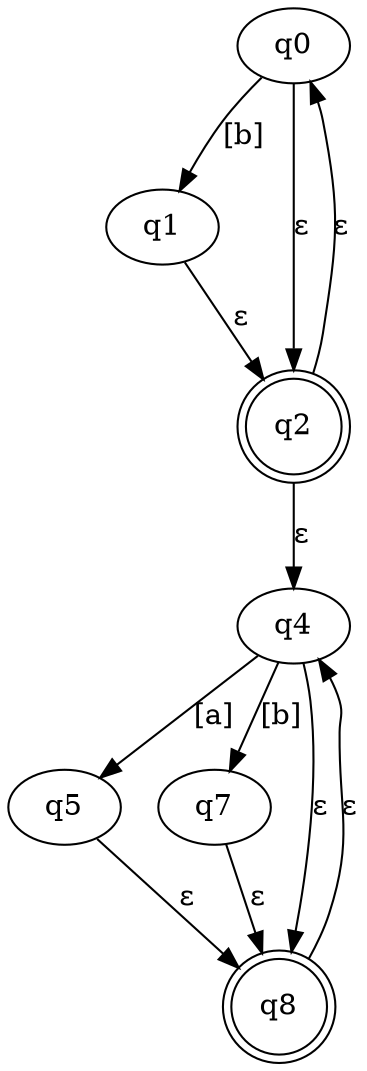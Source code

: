 digraph ndfa {
IDq0 [label="q0"];
IDq1 [label="q1"];
IDq2 [shape = doublecircle] [label="q2"];
IDq4 [label="q4"];
IDq5 [label="q5"];
IDq7 [label="q7"];
IDq8 [shape = doublecircle] [label="q8"];
IDq0 -> IDq1 [label="[b]"];
IDq0 -> IDq2 [label="ε"];
IDq1 -> IDq2 [label="ε"];
IDq2 -> IDq0 [label="ε"];
IDq2 -> IDq4 [label="ε"];
IDq4 -> IDq5 [label="[a]"];
IDq4 -> IDq7 [label="[b]"];
IDq4 -> IDq8 [label="ε"];
IDq5 -> IDq8 [label="ε"];
IDq7 -> IDq8 [label="ε"];
IDq8 -> IDq4 [label="ε"];
}
